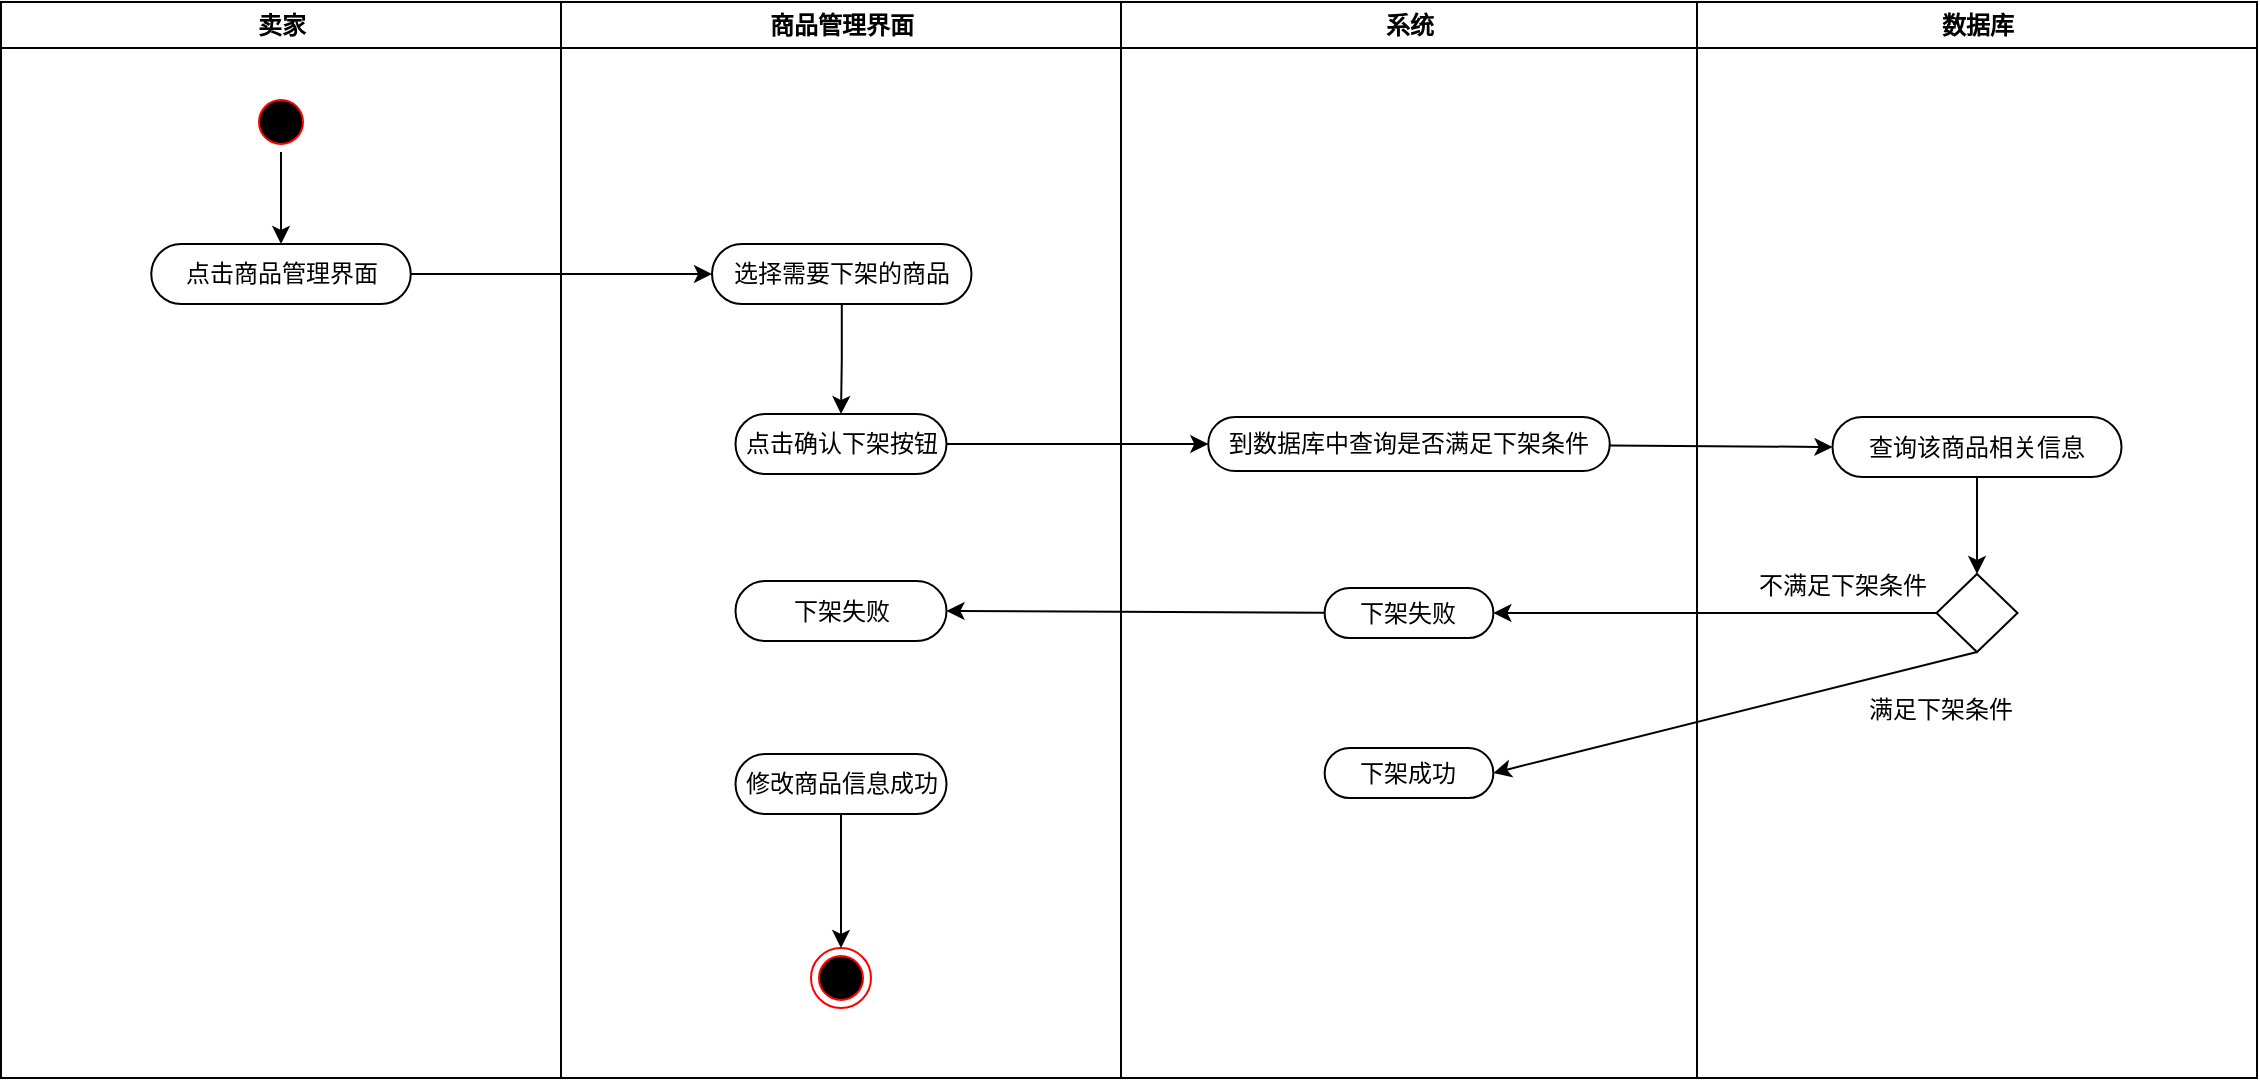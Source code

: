 <mxfile version="17.4.5" type="github">
  <diagram id="v3pNUCT2vnQm8bQTQVUx" name="第 1 页">
    <mxGraphModel dx="1276" dy="611" grid="0" gridSize="10" guides="1" tooltips="1" connect="1" arrows="1" fold="1" page="1" pageScale="1" pageWidth="1169" pageHeight="827" math="0" shadow="0">
      <root>
        <mxCell id="0" />
        <mxCell id="1" parent="0" />
        <mxCell id="vuKDmV6EnGHZobsBWFM1-1" value="卖家" style="swimlane;whiteSpace=wrap" vertex="1" parent="1">
          <mxGeometry x="164.5" y="128" width="280" height="538" as="geometry" />
        </mxCell>
        <mxCell id="vuKDmV6EnGHZobsBWFM1-2" style="edgeStyle=orthogonalEdgeStyle;rounded=0;orthogonalLoop=1;jettySize=auto;html=1;entryX=0.5;entryY=0;entryDx=0;entryDy=0;" edge="1" parent="vuKDmV6EnGHZobsBWFM1-1" source="vuKDmV6EnGHZobsBWFM1-3" target="vuKDmV6EnGHZobsBWFM1-4">
          <mxGeometry relative="1" as="geometry" />
        </mxCell>
        <mxCell id="vuKDmV6EnGHZobsBWFM1-3" value="" style="ellipse;shape=startState;fillColor=#000000;strokeColor=#ff0000;" vertex="1" parent="vuKDmV6EnGHZobsBWFM1-1">
          <mxGeometry x="125" y="45" width="30" height="30" as="geometry" />
        </mxCell>
        <mxCell id="vuKDmV6EnGHZobsBWFM1-4" value="点击商品管理界面" style="rounded=1;whiteSpace=wrap;html=1;arcSize=50;" vertex="1" parent="vuKDmV6EnGHZobsBWFM1-1">
          <mxGeometry x="75.13" y="121" width="129.75" height="30" as="geometry" />
        </mxCell>
        <mxCell id="vuKDmV6EnGHZobsBWFM1-7" value="商品管理界面" style="swimlane;whiteSpace=wrap" vertex="1" parent="1">
          <mxGeometry x="444.5" y="128" width="280" height="538" as="geometry" />
        </mxCell>
        <mxCell id="vuKDmV6EnGHZobsBWFM1-8" style="edgeStyle=orthogonalEdgeStyle;rounded=0;orthogonalLoop=1;jettySize=auto;html=1;entryX=0.5;entryY=0;entryDx=0;entryDy=0;" edge="1" parent="vuKDmV6EnGHZobsBWFM1-7" source="vuKDmV6EnGHZobsBWFM1-9" target="vuKDmV6EnGHZobsBWFM1-10">
          <mxGeometry relative="1" as="geometry" />
        </mxCell>
        <mxCell id="vuKDmV6EnGHZobsBWFM1-9" value="选择需要下架的商品" style="rounded=1;whiteSpace=wrap;html=1;arcSize=50;" vertex="1" parent="vuKDmV6EnGHZobsBWFM1-7">
          <mxGeometry x="75.5" y="121" width="129.75" height="30" as="geometry" />
        </mxCell>
        <mxCell id="vuKDmV6EnGHZobsBWFM1-10" value="点击确认下架按钮" style="rounded=1;whiteSpace=wrap;html=1;arcSize=50;" vertex="1" parent="vuKDmV6EnGHZobsBWFM1-7">
          <mxGeometry x="87.25" y="206" width="105.5" height="30" as="geometry" />
        </mxCell>
        <mxCell id="vuKDmV6EnGHZobsBWFM1-11" value="下架失败" style="rounded=1;whiteSpace=wrap;html=1;arcSize=50;" vertex="1" parent="vuKDmV6EnGHZobsBWFM1-7">
          <mxGeometry x="87.25" y="289.5" width="105.5" height="30" as="geometry" />
        </mxCell>
        <mxCell id="vuKDmV6EnGHZobsBWFM1-12" value="" style="ellipse;html=1;shape=endState;fillColor=#000000;strokeColor=#ff0000;" vertex="1" parent="vuKDmV6EnGHZobsBWFM1-7">
          <mxGeometry x="125" y="473" width="30" height="30" as="geometry" />
        </mxCell>
        <mxCell id="vuKDmV6EnGHZobsBWFM1-13" style="edgeStyle=none;rounded=0;orthogonalLoop=1;jettySize=auto;html=1;entryX=0.5;entryY=0;entryDx=0;entryDy=0;" edge="1" parent="vuKDmV6EnGHZobsBWFM1-7" source="vuKDmV6EnGHZobsBWFM1-14" target="vuKDmV6EnGHZobsBWFM1-12">
          <mxGeometry relative="1" as="geometry" />
        </mxCell>
        <mxCell id="vuKDmV6EnGHZobsBWFM1-14" value="修改商品信息成功" style="rounded=1;whiteSpace=wrap;html=1;arcSize=50;" vertex="1" parent="vuKDmV6EnGHZobsBWFM1-7">
          <mxGeometry x="87.25" y="376" width="105.5" height="30" as="geometry" />
        </mxCell>
        <mxCell id="vuKDmV6EnGHZobsBWFM1-15" value="系统" style="swimlane;whiteSpace=wrap;startSize=23;" vertex="1" parent="1">
          <mxGeometry x="724.5" y="128" width="288" height="538" as="geometry" />
        </mxCell>
        <mxCell id="vuKDmV6EnGHZobsBWFM1-17" value="到数据库中查询是否满足下架条件" style="rounded=1;whiteSpace=wrap;html=1;arcSize=50;" vertex="1" parent="vuKDmV6EnGHZobsBWFM1-15">
          <mxGeometry x="43.63" y="207.5" width="200.75" height="27" as="geometry" />
        </mxCell>
        <mxCell id="vuKDmV6EnGHZobsBWFM1-31" value="下架失败" style="rounded=1;whiteSpace=wrap;html=1;arcSize=50;" vertex="1" parent="vuKDmV6EnGHZobsBWFM1-15">
          <mxGeometry x="101.82" y="293" width="84.37" height="25" as="geometry" />
        </mxCell>
        <mxCell id="vuKDmV6EnGHZobsBWFM1-36" value="下架成功" style="rounded=1;whiteSpace=wrap;html=1;arcSize=50;" vertex="1" parent="vuKDmV6EnGHZobsBWFM1-15">
          <mxGeometry x="101.82" y="373" width="84.37" height="25" as="geometry" />
        </mxCell>
        <mxCell id="vuKDmV6EnGHZobsBWFM1-21" value="数据库" style="swimlane;whiteSpace=wrap" vertex="1" parent="1">
          <mxGeometry x="1012.5" y="128" width="280" height="538" as="geometry" />
        </mxCell>
        <mxCell id="vuKDmV6EnGHZobsBWFM1-30" style="edgeStyle=none;rounded=0;orthogonalLoop=1;jettySize=auto;html=1;entryX=0.5;entryY=0;entryDx=0;entryDy=0;" edge="1" parent="vuKDmV6EnGHZobsBWFM1-21" source="vuKDmV6EnGHZobsBWFM1-22" target="vuKDmV6EnGHZobsBWFM1-18">
          <mxGeometry relative="1" as="geometry" />
        </mxCell>
        <mxCell id="vuKDmV6EnGHZobsBWFM1-22" value="查询该商品相关信息" style="rounded=1;whiteSpace=wrap;html=1;arcSize=50;" vertex="1" parent="vuKDmV6EnGHZobsBWFM1-21">
          <mxGeometry x="67.75" y="207.5" width="144.5" height="30" as="geometry" />
        </mxCell>
        <mxCell id="vuKDmV6EnGHZobsBWFM1-18" value="" style="rhombus;whiteSpace=wrap;html=1;" vertex="1" parent="vuKDmV6EnGHZobsBWFM1-21">
          <mxGeometry x="119.75" y="286" width="40.5" height="39" as="geometry" />
        </mxCell>
        <mxCell id="vuKDmV6EnGHZobsBWFM1-33" value="不满足下架条件" style="text;html=1;align=center;verticalAlign=middle;resizable=0;points=[];autosize=1;strokeColor=none;fillColor=none;" vertex="1" parent="vuKDmV6EnGHZobsBWFM1-21">
          <mxGeometry x="25.75" y="283" width="94" height="18" as="geometry" />
        </mxCell>
        <mxCell id="vuKDmV6EnGHZobsBWFM1-38" value="满足下架条件" style="text;html=1;align=center;verticalAlign=middle;resizable=0;points=[];autosize=1;strokeColor=none;fillColor=none;" vertex="1" parent="vuKDmV6EnGHZobsBWFM1-21">
          <mxGeometry x="80.5" y="345" width="82" height="18" as="geometry" />
        </mxCell>
        <mxCell id="vuKDmV6EnGHZobsBWFM1-23" style="edgeStyle=orthogonalEdgeStyle;rounded=0;orthogonalLoop=1;jettySize=auto;html=1;entryX=0;entryY=0.5;entryDx=0;entryDy=0;" edge="1" parent="1" source="vuKDmV6EnGHZobsBWFM1-4" target="vuKDmV6EnGHZobsBWFM1-9">
          <mxGeometry relative="1" as="geometry" />
        </mxCell>
        <mxCell id="vuKDmV6EnGHZobsBWFM1-24" style="edgeStyle=orthogonalEdgeStyle;rounded=0;orthogonalLoop=1;jettySize=auto;html=1;entryX=0;entryY=0.5;entryDx=0;entryDy=0;" edge="1" parent="1" source="vuKDmV6EnGHZobsBWFM1-10" target="vuKDmV6EnGHZobsBWFM1-17">
          <mxGeometry relative="1" as="geometry" />
        </mxCell>
        <mxCell id="vuKDmV6EnGHZobsBWFM1-29" style="rounded=0;orthogonalLoop=1;jettySize=auto;html=1;entryX=0;entryY=0.5;entryDx=0;entryDy=0;" edge="1" parent="1" source="vuKDmV6EnGHZobsBWFM1-17" target="vuKDmV6EnGHZobsBWFM1-22">
          <mxGeometry relative="1" as="geometry" />
        </mxCell>
        <mxCell id="vuKDmV6EnGHZobsBWFM1-32" style="edgeStyle=none;rounded=0;orthogonalLoop=1;jettySize=auto;html=1;entryX=1;entryY=0.5;entryDx=0;entryDy=0;" edge="1" parent="1" source="vuKDmV6EnGHZobsBWFM1-18" target="vuKDmV6EnGHZobsBWFM1-31">
          <mxGeometry relative="1" as="geometry" />
        </mxCell>
        <mxCell id="vuKDmV6EnGHZobsBWFM1-34" style="edgeStyle=none;rounded=0;orthogonalLoop=1;jettySize=auto;html=1;entryX=1;entryY=0.5;entryDx=0;entryDy=0;" edge="1" parent="1" source="vuKDmV6EnGHZobsBWFM1-31" target="vuKDmV6EnGHZobsBWFM1-11">
          <mxGeometry relative="1" as="geometry" />
        </mxCell>
        <mxCell id="vuKDmV6EnGHZobsBWFM1-37" style="edgeStyle=none;rounded=0;orthogonalLoop=1;jettySize=auto;html=1;entryX=1;entryY=0.5;entryDx=0;entryDy=0;exitX=0.5;exitY=1;exitDx=0;exitDy=0;" edge="1" parent="1" source="vuKDmV6EnGHZobsBWFM1-18" target="vuKDmV6EnGHZobsBWFM1-36">
          <mxGeometry relative="1" as="geometry" />
        </mxCell>
      </root>
    </mxGraphModel>
  </diagram>
</mxfile>

